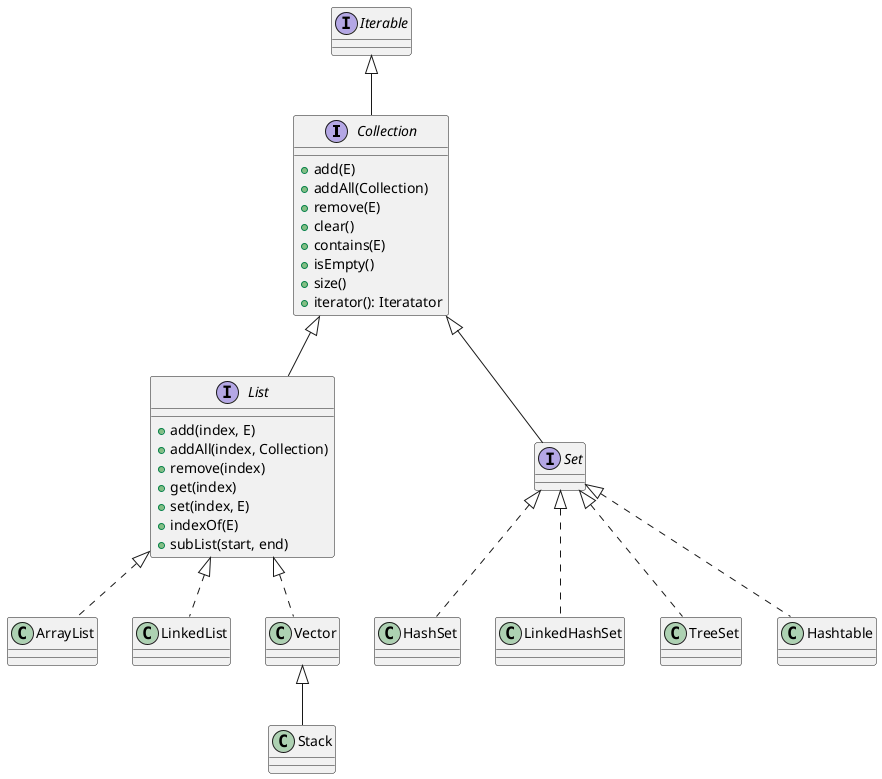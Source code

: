 @startuml

interface Collection{
    +add(E)
    +addAll(Collection)
    +remove(E)
    +clear()
    +contains(E)
    +isEmpty()
    +size()
    +iterator(): Iteratator
}

interface List{
    +add(index, E)
    +addAll(index, Collection)
    +remove(index)
    +get(index)
    +set(index, E)
    +indexOf(E)
    +subList(start, end)
}

interface Set{}

Collection <|-- List
Collection <|-- Set

List <|.. ArrayList
List <|.. LinkedList
List <|.. Vector
Vector <|-- Stack

Set <|.. HashSet
Set <|.. LinkedHashSet
Set <|.. TreeSet
Set <|.. Hashtable 

interface Iterable{}
Iterable <|-- Collection
@enduml